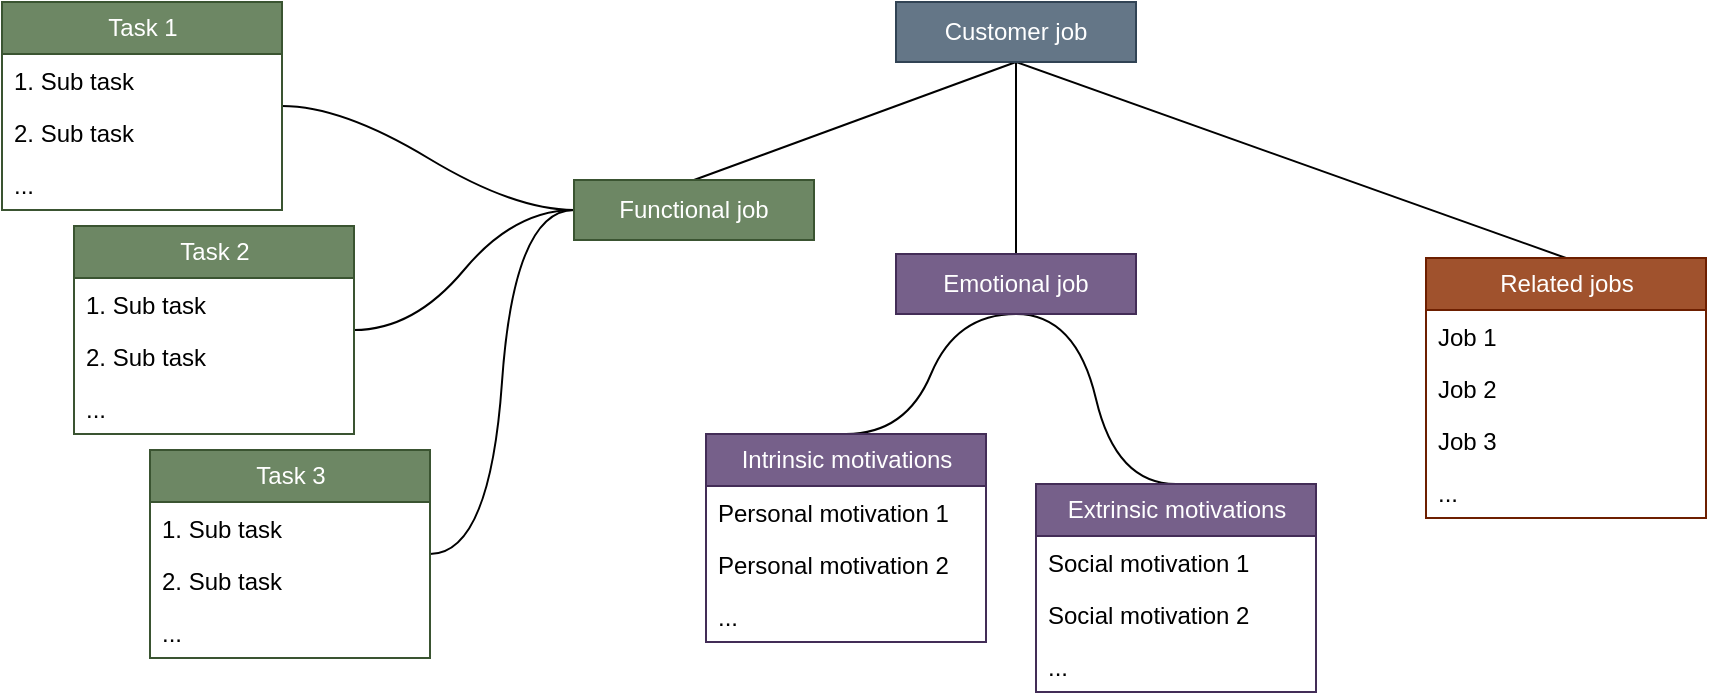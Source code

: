 <mxfile version="21.3.2" pages="2">
  <diagram id="cMSXafmaLsuuiLh3_dh1" name="Job map">
    <mxGraphModel dx="1722" dy="1403" grid="0" gridSize="10" guides="1" tooltips="1" connect="1" arrows="1" fold="1" page="0" pageScale="1" pageWidth="1169" pageHeight="827" math="0" shadow="0">
      <root>
        <mxCell id="0" />
        <mxCell id="1" parent="0" />
        <mxCell id="Eyn6D9jzv02Yha1WotmT-1" style="shape=connector;rounded=0;orthogonalLoop=1;jettySize=auto;html=1;labelBackgroundColor=default;strokeColor=default;fontFamily=Helvetica;fontSize=12;fontColor=default;startArrow=none;endArrow=none;startSize=8;endSize=8;sourcePerimeterSpacing=0;targetPerimeterSpacing=0;entryX=0.5;entryY=0;entryDx=0;entryDy=0;exitX=0.5;exitY=1;exitDx=0;exitDy=0;" edge="1" parent="1" source="Eyn6D9jzv02Yha1WotmT-4" target="Eyn6D9jzv02Yha1WotmT-8">
          <mxGeometry relative="1" as="geometry" />
        </mxCell>
        <mxCell id="Eyn6D9jzv02Yha1WotmT-2" style="shape=connector;rounded=0;orthogonalLoop=1;jettySize=auto;html=1;exitX=0.5;exitY=1;exitDx=0;exitDy=0;entryX=0.5;entryY=0;entryDx=0;entryDy=0;labelBackgroundColor=default;strokeColor=default;fontFamily=Helvetica;fontSize=12;fontColor=default;startArrow=none;endArrow=none;startSize=8;endSize=8;sourcePerimeterSpacing=0;targetPerimeterSpacing=0;" edge="1" parent="1" source="Eyn6D9jzv02Yha1WotmT-4" target="Eyn6D9jzv02Yha1WotmT-11">
          <mxGeometry relative="1" as="geometry" />
        </mxCell>
        <mxCell id="Eyn6D9jzv02Yha1WotmT-3" style="shape=connector;rounded=0;orthogonalLoop=1;jettySize=auto;html=1;entryX=0.5;entryY=0;entryDx=0;entryDy=0;labelBackgroundColor=default;strokeColor=default;fontFamily=Helvetica;fontSize=12;fontColor=default;startArrow=none;endArrow=none;startSize=8;endSize=8;sourcePerimeterSpacing=0;targetPerimeterSpacing=0;exitX=0.5;exitY=1;exitDx=0;exitDy=0;" edge="1" parent="1" source="Eyn6D9jzv02Yha1WotmT-4" target="Eyn6D9jzv02Yha1WotmT-32">
          <mxGeometry relative="1" as="geometry" />
        </mxCell>
        <mxCell id="Eyn6D9jzv02Yha1WotmT-4" value="Customer job" style="rounded=0;whiteSpace=wrap;html=1;fontFamily=Helvetica;fontSize=12;fillColor=#647687;strokeColor=#314354;fontColor=#ffffff;" vertex="1" parent="1">
          <mxGeometry x="-1" y="-422" width="120" height="30" as="geometry" />
        </mxCell>
        <mxCell id="Eyn6D9jzv02Yha1WotmT-5" style="edgeStyle=entityRelationEdgeStyle;shape=connector;curved=1;rounded=0;orthogonalLoop=1;jettySize=auto;html=1;labelBackgroundColor=default;strokeColor=default;fontFamily=Helvetica;fontSize=12;fontColor=default;startArrow=none;endArrow=none;startSize=8;endSize=8;sourcePerimeterSpacing=0;targetPerimeterSpacing=0;" edge="1" parent="1" source="Eyn6D9jzv02Yha1WotmT-8" target="Eyn6D9jzv02Yha1WotmT-12">
          <mxGeometry relative="1" as="geometry" />
        </mxCell>
        <mxCell id="Eyn6D9jzv02Yha1WotmT-6" style="edgeStyle=entityRelationEdgeStyle;shape=connector;curved=1;rounded=0;orthogonalLoop=1;jettySize=auto;html=1;labelBackgroundColor=default;strokeColor=default;fontFamily=Helvetica;fontSize=12;fontColor=default;startArrow=none;endArrow=none;startSize=8;endSize=8;sourcePerimeterSpacing=0;targetPerimeterSpacing=0;" edge="1" parent="1" source="Eyn6D9jzv02Yha1WotmT-8" target="Eyn6D9jzv02Yha1WotmT-16">
          <mxGeometry relative="1" as="geometry" />
        </mxCell>
        <mxCell id="Eyn6D9jzv02Yha1WotmT-7" style="edgeStyle=entityRelationEdgeStyle;shape=connector;curved=1;rounded=0;orthogonalLoop=1;jettySize=auto;html=1;labelBackgroundColor=default;strokeColor=default;fontFamily=Helvetica;fontSize=12;fontColor=default;startArrow=none;endArrow=none;startSize=8;endSize=8;sourcePerimeterSpacing=0;targetPerimeterSpacing=0;" edge="1" parent="1" source="Eyn6D9jzv02Yha1WotmT-8" target="Eyn6D9jzv02Yha1WotmT-20">
          <mxGeometry relative="1" as="geometry" />
        </mxCell>
        <mxCell id="Eyn6D9jzv02Yha1WotmT-8" value="Functional job" style="rounded=0;whiteSpace=wrap;html=1;fontFamily=Helvetica;fontSize=12;fillColor=#6d8764;strokeColor=#3A5431;fontColor=#ffffff;" vertex="1" parent="1">
          <mxGeometry x="-162" y="-333" width="120" height="30" as="geometry" />
        </mxCell>
        <mxCell id="Eyn6D9jzv02Yha1WotmT-9" style="edgeStyle=entityRelationEdgeStyle;shape=connector;curved=1;rounded=0;orthogonalLoop=1;jettySize=auto;html=1;exitX=0.5;exitY=1;exitDx=0;exitDy=0;entryX=0.5;entryY=0;entryDx=0;entryDy=0;labelBackgroundColor=default;strokeColor=default;fontFamily=Helvetica;fontSize=12;fontColor=default;startArrow=none;endArrow=none;startSize=8;endSize=8;sourcePerimeterSpacing=0;targetPerimeterSpacing=0;" edge="1" parent="1" source="Eyn6D9jzv02Yha1WotmT-11" target="Eyn6D9jzv02Yha1WotmT-24">
          <mxGeometry relative="1" as="geometry" />
        </mxCell>
        <mxCell id="Eyn6D9jzv02Yha1WotmT-10" style="edgeStyle=entityRelationEdgeStyle;shape=connector;curved=1;rounded=0;orthogonalLoop=1;jettySize=auto;html=1;exitX=0.5;exitY=1;exitDx=0;exitDy=0;entryX=0.5;entryY=0;entryDx=0;entryDy=0;labelBackgroundColor=default;strokeColor=default;fontFamily=Helvetica;fontSize=12;fontColor=default;startArrow=none;endArrow=none;startSize=8;endSize=8;sourcePerimeterSpacing=0;targetPerimeterSpacing=0;" edge="1" parent="1" source="Eyn6D9jzv02Yha1WotmT-11" target="Eyn6D9jzv02Yha1WotmT-28">
          <mxGeometry relative="1" as="geometry" />
        </mxCell>
        <mxCell id="Eyn6D9jzv02Yha1WotmT-11" value="Emotional job" style="rounded=0;whiteSpace=wrap;html=1;fontFamily=Helvetica;fontSize=12;fontColor=#ffffff;fillColor=#76608a;strokeColor=#432D57;" vertex="1" parent="1">
          <mxGeometry x="-1" y="-296" width="120" height="30" as="geometry" />
        </mxCell>
        <mxCell id="Eyn6D9jzv02Yha1WotmT-12" value="Task 1" style="swimlane;fontStyle=0;childLayout=stackLayout;horizontal=1;startSize=26;fillColor=#6d8764;horizontalStack=0;resizeParent=1;resizeParentMax=0;resizeLast=0;collapsible=1;marginBottom=0;html=1;fontFamily=Helvetica;fontSize=12;strokeColor=#3A5431;fontColor=#ffffff;" vertex="1" parent="1">
          <mxGeometry x="-448" y="-422" width="140" height="104" as="geometry" />
        </mxCell>
        <mxCell id="Eyn6D9jzv02Yha1WotmT-13" value="1. Sub task" style="text;strokeColor=none;fillColor=none;align=left;verticalAlign=top;spacingLeft=4;spacingRight=4;overflow=hidden;rotatable=0;points=[[0,0.5],[1,0.5]];portConstraint=eastwest;whiteSpace=wrap;html=1;fontSize=12;fontFamily=Helvetica;fontColor=default;" vertex="1" parent="Eyn6D9jzv02Yha1WotmT-12">
          <mxGeometry y="26" width="140" height="26" as="geometry" />
        </mxCell>
        <mxCell id="Eyn6D9jzv02Yha1WotmT-14" value="2. Sub task" style="text;strokeColor=none;fillColor=none;align=left;verticalAlign=top;spacingLeft=4;spacingRight=4;overflow=hidden;rotatable=0;points=[[0,0.5],[1,0.5]];portConstraint=eastwest;whiteSpace=wrap;html=1;fontSize=12;fontFamily=Helvetica;fontColor=default;" vertex="1" parent="Eyn6D9jzv02Yha1WotmT-12">
          <mxGeometry y="52" width="140" height="26" as="geometry" />
        </mxCell>
        <mxCell id="Eyn6D9jzv02Yha1WotmT-15" value="..." style="text;strokeColor=none;fillColor=none;align=left;verticalAlign=top;spacingLeft=4;spacingRight=4;overflow=hidden;rotatable=0;points=[[0,0.5],[1,0.5]];portConstraint=eastwest;whiteSpace=wrap;html=1;fontSize=12;fontFamily=Helvetica;fontColor=default;" vertex="1" parent="Eyn6D9jzv02Yha1WotmT-12">
          <mxGeometry y="78" width="140" height="26" as="geometry" />
        </mxCell>
        <mxCell id="Eyn6D9jzv02Yha1WotmT-16" value="Task 2" style="swimlane;fontStyle=0;childLayout=stackLayout;horizontal=1;startSize=26;fillColor=#6d8764;horizontalStack=0;resizeParent=1;resizeParentMax=0;resizeLast=0;collapsible=1;marginBottom=0;html=1;fontFamily=Helvetica;fontSize=12;strokeColor=#3A5431;fontColor=#ffffff;" vertex="1" parent="1">
          <mxGeometry x="-412" y="-310" width="140" height="104" as="geometry" />
        </mxCell>
        <mxCell id="Eyn6D9jzv02Yha1WotmT-17" value="1. Sub task" style="text;strokeColor=none;fillColor=none;align=left;verticalAlign=top;spacingLeft=4;spacingRight=4;overflow=hidden;rotatable=0;points=[[0,0.5],[1,0.5]];portConstraint=eastwest;whiteSpace=wrap;html=1;fontSize=12;fontFamily=Helvetica;fontColor=default;" vertex="1" parent="Eyn6D9jzv02Yha1WotmT-16">
          <mxGeometry y="26" width="140" height="26" as="geometry" />
        </mxCell>
        <mxCell id="Eyn6D9jzv02Yha1WotmT-18" value="2. Sub task" style="text;strokeColor=none;fillColor=none;align=left;verticalAlign=top;spacingLeft=4;spacingRight=4;overflow=hidden;rotatable=0;points=[[0,0.5],[1,0.5]];portConstraint=eastwest;whiteSpace=wrap;html=1;fontSize=12;fontFamily=Helvetica;fontColor=default;" vertex="1" parent="Eyn6D9jzv02Yha1WotmT-16">
          <mxGeometry y="52" width="140" height="26" as="geometry" />
        </mxCell>
        <mxCell id="Eyn6D9jzv02Yha1WotmT-19" value="..." style="text;strokeColor=none;fillColor=none;align=left;verticalAlign=top;spacingLeft=4;spacingRight=4;overflow=hidden;rotatable=0;points=[[0,0.5],[1,0.5]];portConstraint=eastwest;whiteSpace=wrap;html=1;fontSize=12;fontFamily=Helvetica;fontColor=default;" vertex="1" parent="Eyn6D9jzv02Yha1WotmT-16">
          <mxGeometry y="78" width="140" height="26" as="geometry" />
        </mxCell>
        <mxCell id="Eyn6D9jzv02Yha1WotmT-20" value="Task 3" style="swimlane;fontStyle=0;childLayout=stackLayout;horizontal=1;startSize=26;fillColor=#6d8764;horizontalStack=0;resizeParent=1;resizeParentMax=0;resizeLast=0;collapsible=1;marginBottom=0;html=1;fontFamily=Helvetica;fontSize=12;strokeColor=#3A5431;fontColor=#ffffff;" vertex="1" parent="1">
          <mxGeometry x="-374" y="-198" width="140" height="104" as="geometry" />
        </mxCell>
        <mxCell id="Eyn6D9jzv02Yha1WotmT-21" value="1. Sub task" style="text;strokeColor=none;fillColor=none;align=left;verticalAlign=top;spacingLeft=4;spacingRight=4;overflow=hidden;rotatable=0;points=[[0,0.5],[1,0.5]];portConstraint=eastwest;whiteSpace=wrap;html=1;fontSize=12;fontFamily=Helvetica;fontColor=default;" vertex="1" parent="Eyn6D9jzv02Yha1WotmT-20">
          <mxGeometry y="26" width="140" height="26" as="geometry" />
        </mxCell>
        <mxCell id="Eyn6D9jzv02Yha1WotmT-22" value="2. Sub task" style="text;strokeColor=none;fillColor=none;align=left;verticalAlign=top;spacingLeft=4;spacingRight=4;overflow=hidden;rotatable=0;points=[[0,0.5],[1,0.5]];portConstraint=eastwest;whiteSpace=wrap;html=1;fontSize=12;fontFamily=Helvetica;fontColor=default;" vertex="1" parent="Eyn6D9jzv02Yha1WotmT-20">
          <mxGeometry y="52" width="140" height="26" as="geometry" />
        </mxCell>
        <mxCell id="Eyn6D9jzv02Yha1WotmT-23" value="..." style="text;strokeColor=none;fillColor=none;align=left;verticalAlign=top;spacingLeft=4;spacingRight=4;overflow=hidden;rotatable=0;points=[[0,0.5],[1,0.5]];portConstraint=eastwest;whiteSpace=wrap;html=1;fontSize=12;fontFamily=Helvetica;fontColor=default;" vertex="1" parent="Eyn6D9jzv02Yha1WotmT-20">
          <mxGeometry y="78" width="140" height="26" as="geometry" />
        </mxCell>
        <mxCell id="Eyn6D9jzv02Yha1WotmT-24" value="Intrinsic motivations" style="swimlane;fontStyle=0;childLayout=stackLayout;horizontal=1;startSize=26;fillColor=#76608a;horizontalStack=0;resizeParent=1;resizeParentMax=0;resizeLast=0;collapsible=1;marginBottom=0;html=1;fontFamily=Helvetica;fontSize=12;fontColor=#ffffff;strokeColor=#432D57;" vertex="1" parent="1">
          <mxGeometry x="-96" y="-206" width="140" height="104" as="geometry" />
        </mxCell>
        <mxCell id="Eyn6D9jzv02Yha1WotmT-25" value="Personal motivation 1" style="text;strokeColor=none;fillColor=none;align=left;verticalAlign=top;spacingLeft=4;spacingRight=4;overflow=hidden;rotatable=0;points=[[0,0.5],[1,0.5]];portConstraint=eastwest;whiteSpace=wrap;html=1;fontSize=12;fontFamily=Helvetica;fontColor=default;" vertex="1" parent="Eyn6D9jzv02Yha1WotmT-24">
          <mxGeometry y="26" width="140" height="26" as="geometry" />
        </mxCell>
        <mxCell id="Eyn6D9jzv02Yha1WotmT-26" value="Personal motivation 2" style="text;strokeColor=none;fillColor=none;align=left;verticalAlign=top;spacingLeft=4;spacingRight=4;overflow=hidden;rotatable=0;points=[[0,0.5],[1,0.5]];portConstraint=eastwest;whiteSpace=wrap;html=1;fontSize=12;fontFamily=Helvetica;fontColor=default;" vertex="1" parent="Eyn6D9jzv02Yha1WotmT-24">
          <mxGeometry y="52" width="140" height="26" as="geometry" />
        </mxCell>
        <mxCell id="Eyn6D9jzv02Yha1WotmT-27" value="..." style="text;strokeColor=none;fillColor=none;align=left;verticalAlign=top;spacingLeft=4;spacingRight=4;overflow=hidden;rotatable=0;points=[[0,0.5],[1,0.5]];portConstraint=eastwest;whiteSpace=wrap;html=1;fontSize=12;fontFamily=Helvetica;fontColor=default;" vertex="1" parent="Eyn6D9jzv02Yha1WotmT-24">
          <mxGeometry y="78" width="140" height="26" as="geometry" />
        </mxCell>
        <mxCell id="Eyn6D9jzv02Yha1WotmT-28" value="Extrinsic motivations" style="swimlane;fontStyle=0;childLayout=stackLayout;horizontal=1;startSize=26;fillColor=#76608a;horizontalStack=0;resizeParent=1;resizeParentMax=0;resizeLast=0;collapsible=1;marginBottom=0;html=1;fontFamily=Helvetica;fontSize=12;fontColor=#ffffff;strokeColor=#432D57;" vertex="1" parent="1">
          <mxGeometry x="69" y="-181" width="140" height="104" as="geometry" />
        </mxCell>
        <mxCell id="Eyn6D9jzv02Yha1WotmT-29" value="Social motivation 1" style="text;strokeColor=none;fillColor=none;align=left;verticalAlign=top;spacingLeft=4;spacingRight=4;overflow=hidden;rotatable=0;points=[[0,0.5],[1,0.5]];portConstraint=eastwest;whiteSpace=wrap;html=1;fontSize=12;fontFamily=Helvetica;fontColor=default;" vertex="1" parent="Eyn6D9jzv02Yha1WotmT-28">
          <mxGeometry y="26" width="140" height="26" as="geometry" />
        </mxCell>
        <mxCell id="Eyn6D9jzv02Yha1WotmT-30" value="Social motivation 2" style="text;strokeColor=none;fillColor=none;align=left;verticalAlign=top;spacingLeft=4;spacingRight=4;overflow=hidden;rotatable=0;points=[[0,0.5],[1,0.5]];portConstraint=eastwest;whiteSpace=wrap;html=1;fontSize=12;fontFamily=Helvetica;fontColor=default;" vertex="1" parent="Eyn6D9jzv02Yha1WotmT-28">
          <mxGeometry y="52" width="140" height="26" as="geometry" />
        </mxCell>
        <mxCell id="Eyn6D9jzv02Yha1WotmT-31" value="..." style="text;strokeColor=none;fillColor=none;align=left;verticalAlign=top;spacingLeft=4;spacingRight=4;overflow=hidden;rotatable=0;points=[[0,0.5],[1,0.5]];portConstraint=eastwest;whiteSpace=wrap;html=1;fontSize=12;fontFamily=Helvetica;fontColor=default;" vertex="1" parent="Eyn6D9jzv02Yha1WotmT-28">
          <mxGeometry y="78" width="140" height="26" as="geometry" />
        </mxCell>
        <mxCell id="Eyn6D9jzv02Yha1WotmT-32" value="Related jobs" style="swimlane;fontStyle=0;childLayout=stackLayout;horizontal=1;startSize=26;fillColor=#a0522d;horizontalStack=0;resizeParent=1;resizeParentMax=0;resizeLast=0;collapsible=1;marginBottom=0;html=1;fontFamily=Helvetica;fontSize=12;fontColor=#ffffff;strokeColor=#6D1F00;" vertex="1" parent="1">
          <mxGeometry x="264" y="-294" width="140" height="130" as="geometry" />
        </mxCell>
        <UserObject label="Job 1" link="data:page/id,T47m4T9VV0LBOWJU3LQu" id="Eyn6D9jzv02Yha1WotmT-33">
          <mxCell style="text;strokeColor=none;fillColor=none;align=left;verticalAlign=top;spacingLeft=4;spacingRight=4;overflow=hidden;rotatable=0;points=[[0,0.5],[1,0.5]];portConstraint=eastwest;whiteSpace=wrap;html=1;fontSize=12;fontFamily=Helvetica;fontColor=default;" vertex="1" parent="Eyn6D9jzv02Yha1WotmT-32">
            <mxGeometry y="26" width="140" height="26" as="geometry" />
          </mxCell>
        </UserObject>
        <mxCell id="Eyn6D9jzv02Yha1WotmT-34" value="Job 2" style="text;strokeColor=none;fillColor=none;align=left;verticalAlign=top;spacingLeft=4;spacingRight=4;overflow=hidden;rotatable=0;points=[[0,0.5],[1,0.5]];portConstraint=eastwest;whiteSpace=wrap;html=1;fontSize=12;fontFamily=Helvetica;fontColor=default;" vertex="1" parent="Eyn6D9jzv02Yha1WotmT-32">
          <mxGeometry y="52" width="140" height="26" as="geometry" />
        </mxCell>
        <mxCell id="Eyn6D9jzv02Yha1WotmT-35" value="Job 3" style="text;strokeColor=none;fillColor=none;align=left;verticalAlign=top;spacingLeft=4;spacingRight=4;overflow=hidden;rotatable=0;points=[[0,0.5],[1,0.5]];portConstraint=eastwest;whiteSpace=wrap;html=1;fontSize=12;fontFamily=Helvetica;fontColor=default;" vertex="1" parent="Eyn6D9jzv02Yha1WotmT-32">
          <mxGeometry y="78" width="140" height="26" as="geometry" />
        </mxCell>
        <mxCell id="Eyn6D9jzv02Yha1WotmT-36" value="..." style="text;strokeColor=none;fillColor=none;align=left;verticalAlign=top;spacingLeft=4;spacingRight=4;overflow=hidden;rotatable=0;points=[[0,0.5],[1,0.5]];portConstraint=eastwest;whiteSpace=wrap;html=1;fontSize=12;fontFamily=Helvetica;fontColor=default;" vertex="1" parent="Eyn6D9jzv02Yha1WotmT-32">
          <mxGeometry y="104" width="140" height="26" as="geometry" />
        </mxCell>
      </root>
    </mxGraphModel>
  </diagram>
  <diagram id="T47m4T9VV0LBOWJU3LQu" name="job-to-be-done">
    <mxGraphModel dx="1722" dy="603" grid="0" gridSize="10" guides="1" tooltips="1" connect="1" arrows="1" fold="1" page="0" pageScale="1" pageWidth="1169" pageHeight="827" math="0" shadow="0">
      <root>
        <mxCell id="0" />
        <mxCell id="1" parent="0" />
        <mxCell id="4oj6-w-YRtDUt1Cw0M_n-16" style="edgeStyle=orthogonalEdgeStyle;shape=connector;rounded=0;orthogonalLoop=1;jettySize=auto;html=1;labelBackgroundColor=default;strokeColor=#996185;fontFamily=Helvetica;fontSize=12;fontColor=default;endArrow=none;endFill=0;startSize=8;endSize=8;curved=1;fillColor=#e6d0de;gradientColor=#d5739d;" edge="1" parent="1" source="4oj6-w-YRtDUt1Cw0M_n-1" target="4oj6-w-YRtDUt1Cw0M_n-15">
          <mxGeometry relative="1" as="geometry" />
        </mxCell>
        <mxCell id="4oj6-w-YRtDUt1Cw0M_n-1" value="Job to be done" style="ellipse;whiteSpace=wrap;html=1;aspect=fixed;fontFamily=Helvetica;fontSize=12;fillColor=#fff2cc;strokeColor=#d6b656;gradientColor=#ffd966;" vertex="1" parent="1">
          <mxGeometry x="160" y="173" width="80" height="80" as="geometry" />
        </mxCell>
        <mxCell id="4oj6-w-YRtDUt1Cw0M_n-3" value="Trigger" style="whiteSpace=wrap;html=1;rounded=1;arcSize=50;align=center;verticalAlign=middle;strokeWidth=1;autosize=1;spacing=4;treeFolding=1;treeMoving=1;newEdgeStyle={&quot;edgeStyle&quot;:&quot;entityRelationEdgeStyle&quot;,&quot;startArrow&quot;:&quot;none&quot;,&quot;endArrow&quot;:&quot;none&quot;,&quot;segment&quot;:10,&quot;curved&quot;:1,&quot;sourcePerimeterSpacing&quot;:0,&quot;targetPerimeterSpacing&quot;:0};fontFamily=Helvetica;fontSize=12;fillColor=#dae8fc;strokeColor=#6c8ebf;gradientColor=#7ea6e0;" vertex="1" parent="1">
          <mxGeometry x="317" y="115" width="77" height="30" as="geometry" />
        </mxCell>
        <mxCell id="4oj6-w-YRtDUt1Cw0M_n-4" value="" style="edgeStyle=entityRelationEdgeStyle;startArrow=none;endArrow=none;segment=10;curved=1;sourcePerimeterSpacing=0;targetPerimeterSpacing=0;rounded=0;labelBackgroundColor=default;strokeColor=#6c8ebf;fontFamily=Helvetica;fontSize=12;fontColor=default;startSize=8;endSize=8;html=1;shape=connector;fillColor=#dae8fc;gradientColor=#7ea6e0;" edge="1" target="4oj6-w-YRtDUt1Cw0M_n-3" parent="1" source="4oj6-w-YRtDUt1Cw0M_n-1">
          <mxGeometry relative="1" as="geometry">
            <mxPoint x="266" y="130" as="sourcePoint" />
          </mxGeometry>
        </mxCell>
        <mxCell id="4oj6-w-YRtDUt1Cw0M_n-5" value="trigger" style="whiteSpace=wrap;html=1;shape=partialRectangle;top=0;left=0;bottom=1;right=0;points=[[0,1],[1,1]];fillColor=none;align=center;verticalAlign=bottom;routingCenterY=0.5;snapToPoint=1;recursiveResize=0;autosize=1;treeFolding=1;treeMoving=1;newEdgeStyle={&quot;edgeStyle&quot;:&quot;entityRelationEdgeStyle&quot;,&quot;startArrow&quot;:&quot;none&quot;,&quot;endArrow&quot;:&quot;none&quot;,&quot;segment&quot;:10,&quot;curved&quot;:1,&quot;sourcePerimeterSpacing&quot;:0,&quot;targetPerimeterSpacing&quot;:0};fontFamily=Helvetica;fontSize=12;gradientColor=#7ea6e0;strokeColor=#6c8ebf;" vertex="1" parent="1">
          <mxGeometry x="473" y="70" width="70" height="26" as="geometry" />
        </mxCell>
        <mxCell id="4oj6-w-YRtDUt1Cw0M_n-6" value="" style="edgeStyle=entityRelationEdgeStyle;startArrow=none;endArrow=none;segment=10;curved=1;sourcePerimeterSpacing=0;targetPerimeterSpacing=0;rounded=0;labelBackgroundColor=default;strokeColor=#6c8ebf;fontFamily=Helvetica;fontSize=12;fontColor=default;startSize=8;endSize=8;html=1;shape=connector;fillColor=#dae8fc;gradientColor=#7ea6e0;" edge="1" target="4oj6-w-YRtDUt1Cw0M_n-5" parent="1" source="4oj6-w-YRtDUt1Cw0M_n-3">
          <mxGeometry relative="1" as="geometry">
            <mxPoint x="423" y="88" as="sourcePoint" />
          </mxGeometry>
        </mxCell>
        <mxCell id="4oj6-w-YRtDUt1Cw0M_n-10" style="edgeStyle=entityRelationEdgeStyle;shape=connector;rounded=0;orthogonalLoop=1;jettySize=auto;html=1;startArrow=none;endArrow=none;segment=10;curved=1;sourcePerimeterSpacing=0;targetPerimeterSpacing=0;labelBackgroundColor=default;strokeColor=#6c8ebf;fontFamily=Helvetica;fontSize=12;fontColor=default;startSize=8;endSize=8;fillColor=#dae8fc;gradientColor=#7ea6e0;" edge="1" parent="1" source="4oj6-w-YRtDUt1Cw0M_n-9" target="4oj6-w-YRtDUt1Cw0M_n-3">
          <mxGeometry relative="1" as="geometry" />
        </mxCell>
        <mxCell id="4oj6-w-YRtDUt1Cw0M_n-9" value="trigger" style="whiteSpace=wrap;html=1;shape=partialRectangle;top=0;left=0;bottom=1;right=0;points=[[0,1],[1,1]];fillColor=none;align=center;verticalAlign=bottom;routingCenterY=0.5;snapToPoint=1;recursiveResize=0;autosize=1;treeFolding=1;treeMoving=1;newEdgeStyle={&quot;edgeStyle&quot;:&quot;entityRelationEdgeStyle&quot;,&quot;startArrow&quot;:&quot;none&quot;,&quot;endArrow&quot;:&quot;none&quot;,&quot;segment&quot;:10,&quot;curved&quot;:1,&quot;sourcePerimeterSpacing&quot;:0,&quot;targetPerimeterSpacing&quot;:0};fontFamily=Helvetica;fontSize=12;gradientColor=#7ea6e0;strokeColor=#6c8ebf;" vertex="1" parent="1">
          <mxGeometry x="497.5" y="99" width="70" height="26" as="geometry" />
        </mxCell>
        <mxCell id="4oj6-w-YRtDUt1Cw0M_n-15" value="Current state" style="whiteSpace=wrap;html=1;rounded=1;arcSize=50;align=center;verticalAlign=middle;strokeWidth=1;autosize=1;spacing=4;treeFolding=1;treeMoving=1;newEdgeStyle={&quot;edgeStyle&quot;:&quot;entityRelationEdgeStyle&quot;,&quot;startArrow&quot;:&quot;none&quot;,&quot;endArrow&quot;:&quot;none&quot;,&quot;segment&quot;:10,&quot;curved&quot;:1,&quot;sourcePerimeterSpacing&quot;:0,&quot;targetPerimeterSpacing&quot;:0};fontFamily=Helvetica;fontSize=12;fillColor=#e6d0de;strokeColor=#996185;gradientColor=#d5739d;" vertex="1" parent="1">
          <mxGeometry x="315" y="241" width="109" height="30" as="geometry" />
        </mxCell>
        <mxCell id="4oj6-w-YRtDUt1Cw0M_n-17" value="pain or problem" style="whiteSpace=wrap;html=1;shape=partialRectangle;top=0;left=0;bottom=1;right=0;points=[[0,1],[1,1]];fillColor=none;align=center;verticalAlign=bottom;routingCenterY=0.5;snapToPoint=1;recursiveResize=0;autosize=1;treeFolding=1;treeMoving=1;newEdgeStyle={&quot;edgeStyle&quot;:&quot;entityRelationEdgeStyle&quot;,&quot;startArrow&quot;:&quot;none&quot;,&quot;endArrow&quot;:&quot;none&quot;,&quot;segment&quot;:10,&quot;curved&quot;:1,&quot;sourcePerimeterSpacing&quot;:0,&quot;targetPerimeterSpacing&quot;:0};fontFamily=Helvetica;fontSize=12;gradientColor=#d5739d;strokeColor=#996185;" vertex="1" parent="1">
          <mxGeometry x="473" y="184" width="119" height="26" as="geometry" />
        </mxCell>
        <mxCell id="4oj6-w-YRtDUt1Cw0M_n-23" style="edgeStyle=entityRelationEdgeStyle;shape=connector;curved=1;rounded=0;orthogonalLoop=1;jettySize=auto;html=1;startArrow=none;endArrow=none;segment=10;sourcePerimeterSpacing=0;targetPerimeterSpacing=0;labelBackgroundColor=default;strokeColor=#996185;fontFamily=Helvetica;fontSize=12;fontColor=default;startSize=8;endSize=8;fillColor=#e6d0de;gradientColor=#d5739d;" edge="1" parent="1" source="4oj6-w-YRtDUt1Cw0M_n-22" target="4oj6-w-YRtDUt1Cw0M_n-15">
          <mxGeometry relative="1" as="geometry" />
        </mxCell>
        <mxCell id="4oj6-w-YRtDUt1Cw0M_n-22" value="pain or problem" style="whiteSpace=wrap;html=1;shape=partialRectangle;top=0;left=0;bottom=1;right=0;points=[[0,1],[1,1]];fillColor=none;align=center;verticalAlign=bottom;routingCenterY=0.5;snapToPoint=1;recursiveResize=0;autosize=1;treeFolding=1;treeMoving=1;newEdgeStyle={&quot;edgeStyle&quot;:&quot;entityRelationEdgeStyle&quot;,&quot;startArrow&quot;:&quot;none&quot;,&quot;endArrow&quot;:&quot;none&quot;,&quot;segment&quot;:10,&quot;curved&quot;:1,&quot;sourcePerimeterSpacing&quot;:0,&quot;targetPerimeterSpacing&quot;:0};fontFamily=Helvetica;fontSize=12;gradientColor=#d5739d;strokeColor=#996185;" vertex="1" parent="1">
          <mxGeometry x="473" y="217" width="119" height="26" as="geometry" />
        </mxCell>
        <mxCell id="4oj6-w-YRtDUt1Cw0M_n-18" value="" style="edgeStyle=entityRelationEdgeStyle;startArrow=none;endArrow=none;segment=10;curved=1;sourcePerimeterSpacing=0;targetPerimeterSpacing=0;rounded=0;labelBackgroundColor=default;strokeColor=#996185;fontFamily=Helvetica;fontSize=12;fontColor=default;startSize=8;endSize=8;html=1;shape=connector;fillColor=#e6d0de;gradientColor=#d5739d;" edge="1" target="4oj6-w-YRtDUt1Cw0M_n-17" parent="1" source="4oj6-w-YRtDUt1Cw0M_n-15">
          <mxGeometry relative="1" as="geometry">
            <mxPoint x="458" y="243" as="sourcePoint" />
          </mxGeometry>
        </mxCell>
        <mxCell id="4oj6-w-YRtDUt1Cw0M_n-24" value="Barriers preventing change" style="whiteSpace=wrap;html=1;rounded=1;arcSize=50;align=center;verticalAlign=middle;strokeWidth=1;autosize=1;spacing=4;treeFolding=1;treeMoving=1;newEdgeStyle={&quot;edgeStyle&quot;:&quot;entityRelationEdgeStyle&quot;,&quot;startArrow&quot;:&quot;none&quot;,&quot;endArrow&quot;:&quot;none&quot;,&quot;segment&quot;:10,&quot;curved&quot;:1,&quot;sourcePerimeterSpacing&quot;:0,&quot;targetPerimeterSpacing&quot;:0};fontFamily=Helvetica;fontSize=12;fillColor=#f8cecc;strokeColor=#b85450;gradientColor=#ea6b66;" vertex="1" parent="1">
          <mxGeometry x="-78" y="121" width="185" height="30" as="geometry" />
        </mxCell>
        <mxCell id="4oj6-w-YRtDUt1Cw0M_n-25" value="" style="edgeStyle=entityRelationEdgeStyle;startArrow=none;endArrow=none;segment=10;curved=1;sourcePerimeterSpacing=0;targetPerimeterSpacing=0;rounded=0;labelBackgroundColor=default;strokeColor=#b85450;fontFamily=Helvetica;fontSize=12;fontColor=default;startSize=8;endSize=8;html=1;shape=connector;fillColor=#f8cecc;gradientColor=#ea6b66;" edge="1" target="4oj6-w-YRtDUt1Cw0M_n-24" parent="1" source="4oj6-w-YRtDUt1Cw0M_n-1">
          <mxGeometry relative="1" as="geometry">
            <mxPoint x="6" y="155" as="sourcePoint" />
          </mxGeometry>
        </mxCell>
        <mxCell id="4oj6-w-YRtDUt1Cw0M_n-26" value="barrier" style="whiteSpace=wrap;html=1;shape=partialRectangle;top=0;left=0;bottom=1;right=0;points=[[0,1],[1,1]];fillColor=none;align=center;verticalAlign=bottom;routingCenterY=0.5;snapToPoint=1;recursiveResize=0;autosize=1;treeFolding=1;treeMoving=1;newEdgeStyle={&quot;edgeStyle&quot;:&quot;entityRelationEdgeStyle&quot;,&quot;startArrow&quot;:&quot;none&quot;,&quot;endArrow&quot;:&quot;none&quot;,&quot;segment&quot;:10,&quot;curved&quot;:1,&quot;sourcePerimeterSpacing&quot;:0,&quot;targetPerimeterSpacing&quot;:0};fontFamily=Helvetica;fontSize=12;gradientColor=#ea6b66;strokeColor=#b85450;" vertex="1" parent="1">
          <mxGeometry x="-210" y="58" width="70" height="26" as="geometry" />
        </mxCell>
        <mxCell id="4oj6-w-YRtDUt1Cw0M_n-27" value="" style="edgeStyle=entityRelationEdgeStyle;startArrow=none;endArrow=none;segment=10;curved=1;sourcePerimeterSpacing=0;targetPerimeterSpacing=0;rounded=0;labelBackgroundColor=default;strokeColor=#b85450;fontFamily=Helvetica;fontSize=12;fontColor=default;startSize=8;endSize=8;html=1;shape=connector;fillColor=#f8cecc;gradientColor=#ea6b66;" edge="1" target="4oj6-w-YRtDUt1Cw0M_n-26" parent="1" source="4oj6-w-YRtDUt1Cw0M_n-24">
          <mxGeometry relative="1" as="geometry">
            <mxPoint x="-54" y="135" as="sourcePoint" />
          </mxGeometry>
        </mxCell>
        <mxCell id="4oj6-w-YRtDUt1Cw0M_n-29" style="edgeStyle=entityRelationEdgeStyle;shape=connector;curved=1;rounded=0;orthogonalLoop=1;jettySize=auto;html=1;startArrow=none;endArrow=none;segment=10;sourcePerimeterSpacing=0;targetPerimeterSpacing=0;labelBackgroundColor=default;strokeColor=#b85450;fontFamily=Helvetica;fontSize=12;fontColor=default;startSize=8;endSize=8;fillColor=#f8cecc;gradientColor=#ea6b66;" edge="1" parent="1" source="4oj6-w-YRtDUt1Cw0M_n-28" target="4oj6-w-YRtDUt1Cw0M_n-24">
          <mxGeometry relative="1" as="geometry" />
        </mxCell>
        <mxCell id="4oj6-w-YRtDUt1Cw0M_n-28" value="barrier" style="whiteSpace=wrap;html=1;shape=partialRectangle;top=0;left=0;bottom=1;right=0;points=[[0,1],[1,1]];fillColor=none;align=center;verticalAlign=bottom;routingCenterY=0.5;snapToPoint=1;recursiveResize=0;autosize=1;treeFolding=1;treeMoving=1;newEdgeStyle={&quot;edgeStyle&quot;:&quot;entityRelationEdgeStyle&quot;,&quot;startArrow&quot;:&quot;none&quot;,&quot;endArrow&quot;:&quot;none&quot;,&quot;segment&quot;:10,&quot;curved&quot;:1,&quot;sourcePerimeterSpacing&quot;:0,&quot;targetPerimeterSpacing&quot;:0};fontFamily=Helvetica;fontSize=12;gradientColor=#ea6b66;strokeColor=#b85450;" vertex="1" parent="1">
          <mxGeometry x="-223" y="89" width="70" height="26" as="geometry" />
        </mxCell>
        <mxCell id="4oj6-w-YRtDUt1Cw0M_n-31" style="edgeStyle=entityRelationEdgeStyle;shape=connector;curved=1;rounded=0;orthogonalLoop=1;jettySize=auto;html=1;startArrow=none;endArrow=none;segment=10;sourcePerimeterSpacing=0;targetPerimeterSpacing=0;labelBackgroundColor=default;strokeColor=#b85450;fontFamily=Helvetica;fontSize=12;fontColor=default;startSize=8;endSize=8;fillColor=#f8cecc;gradientColor=#ea6b66;" edge="1" parent="1" source="4oj6-w-YRtDUt1Cw0M_n-30" target="4oj6-w-YRtDUt1Cw0M_n-24">
          <mxGeometry relative="1" as="geometry" />
        </mxCell>
        <mxCell id="4oj6-w-YRtDUt1Cw0M_n-30" value="barrier" style="whiteSpace=wrap;html=1;shape=partialRectangle;top=0;left=0;bottom=1;right=0;points=[[0,1],[1,1]];fillColor=none;align=center;verticalAlign=bottom;routingCenterY=0.5;snapToPoint=1;recursiveResize=0;autosize=1;treeFolding=1;treeMoving=1;newEdgeStyle={&quot;edgeStyle&quot;:&quot;entityRelationEdgeStyle&quot;,&quot;startArrow&quot;:&quot;none&quot;,&quot;endArrow&quot;:&quot;none&quot;,&quot;segment&quot;:10,&quot;curved&quot;:1,&quot;sourcePerimeterSpacing&quot;:0,&quot;targetPerimeterSpacing&quot;:0};fontFamily=Helvetica;fontSize=12;gradientColor=#ea6b66;strokeColor=#b85450;" vertex="1" parent="1">
          <mxGeometry x="-193" y="125" width="70" height="26" as="geometry" />
        </mxCell>
        <mxCell id="4oj6-w-YRtDUt1Cw0M_n-34" value="Desired state" style="whiteSpace=wrap;html=1;rounded=1;arcSize=50;align=center;verticalAlign=middle;strokeWidth=1;autosize=1;spacing=4;treeFolding=1;treeMoving=1;newEdgeStyle={&quot;edgeStyle&quot;:&quot;entityRelationEdgeStyle&quot;,&quot;startArrow&quot;:&quot;none&quot;,&quot;endArrow&quot;:&quot;none&quot;,&quot;segment&quot;:10,&quot;curved&quot;:1,&quot;sourcePerimeterSpacing&quot;:0,&quot;targetPerimeterSpacing&quot;:0};fontFamily=Helvetica;fontSize=12;fillColor=#d5e8d4;strokeColor=#82b366;gradientColor=#97d077;" vertex="1" parent="1">
          <mxGeometry x="-24" y="237" width="110" height="30" as="geometry" />
        </mxCell>
        <mxCell id="4oj6-w-YRtDUt1Cw0M_n-35" value="" style="edgeStyle=entityRelationEdgeStyle;startArrow=none;endArrow=none;segment=10;curved=1;sourcePerimeterSpacing=0;targetPerimeterSpacing=0;rounded=0;labelBackgroundColor=default;strokeColor=#82b366;fontFamily=Helvetica;fontSize=12;fontColor=default;startSize=8;endSize=8;html=1;shape=connector;fillColor=#d5e8d4;gradientColor=#97d077;" edge="1" target="4oj6-w-YRtDUt1Cw0M_n-34" parent="1" source="4oj6-w-YRtDUt1Cw0M_n-1">
          <mxGeometry relative="1" as="geometry">
            <mxPoint x="-49" y="279" as="sourcePoint" />
          </mxGeometry>
        </mxCell>
        <mxCell id="4oj6-w-YRtDUt1Cw0M_n-36" value="Emotional" style="whiteSpace=wrap;html=1;rounded=1;arcSize=50;align=center;verticalAlign=middle;strokeWidth=1;autosize=1;spacing=4;treeFolding=1;treeMoving=1;newEdgeStyle={&quot;edgeStyle&quot;:&quot;entityRelationEdgeStyle&quot;,&quot;startArrow&quot;:&quot;none&quot;,&quot;endArrow&quot;:&quot;none&quot;,&quot;segment&quot;:10,&quot;curved&quot;:1,&quot;sourcePerimeterSpacing&quot;:0,&quot;targetPerimeterSpacing&quot;:0};fontFamily=Helvetica;fontSize=12;fillColor=#d5e8d4;gradientColor=#97d077;strokeColor=#82b366;" vertex="1" parent="1">
          <mxGeometry x="-171" y="192" width="93" height="30" as="geometry" />
        </mxCell>
        <mxCell id="4oj6-w-YRtDUt1Cw0M_n-37" value="" style="edgeStyle=entityRelationEdgeStyle;startArrow=none;endArrow=none;segment=10;curved=1;sourcePerimeterSpacing=0;targetPerimeterSpacing=0;rounded=0;labelBackgroundColor=default;strokeColor=#82b366;fontFamily=Helvetica;fontSize=12;fontColor=default;startSize=8;endSize=8;html=1;shape=connector;fillColor=#d5e8d4;gradientColor=#97d077;" edge="1" target="4oj6-w-YRtDUt1Cw0M_n-36" parent="1" source="4oj6-w-YRtDUt1Cw0M_n-34">
          <mxGeometry relative="1" as="geometry">
            <mxPoint x="-150" y="380" as="sourcePoint" />
          </mxGeometry>
        </mxCell>
        <mxCell id="4oj6-w-YRtDUt1Cw0M_n-38" value="Functional" style="whiteSpace=wrap;html=1;rounded=1;arcSize=50;align=center;verticalAlign=middle;strokeWidth=1;autosize=1;spacing=4;treeFolding=1;treeMoving=1;newEdgeStyle={&quot;edgeStyle&quot;:&quot;entityRelationEdgeStyle&quot;,&quot;startArrow&quot;:&quot;none&quot;,&quot;endArrow&quot;:&quot;none&quot;,&quot;segment&quot;:10,&quot;curved&quot;:1,&quot;sourcePerimeterSpacing&quot;:0,&quot;targetPerimeterSpacing&quot;:0};fontFamily=Helvetica;fontSize=12;fillColor=#d5e8d4;gradientColor=#97d077;strokeColor=#82b366;" vertex="1" parent="1">
          <mxGeometry x="-223" y="253" width="96" height="30" as="geometry" />
        </mxCell>
        <mxCell id="4oj6-w-YRtDUt1Cw0M_n-39" value="" style="edgeStyle=entityRelationEdgeStyle;startArrow=none;endArrow=none;segment=10;curved=1;sourcePerimeterSpacing=0;targetPerimeterSpacing=0;rounded=0;labelBackgroundColor=default;strokeColor=#82b366;fontFamily=Helvetica;fontSize=12;fontColor=default;startSize=8;endSize=8;html=1;shape=connector;fillColor=#d5e8d4;gradientColor=#97d077;" edge="1" target="4oj6-w-YRtDUt1Cw0M_n-38" parent="1" source="4oj6-w-YRtDUt1Cw0M_n-34">
          <mxGeometry relative="1" as="geometry">
            <mxPoint x="-269" y="323" as="sourcePoint" />
          </mxGeometry>
        </mxCell>
        <mxCell id="4oj6-w-YRtDUt1Cw0M_n-43" style="edgeStyle=entityRelationEdgeStyle;shape=connector;curved=1;rounded=0;orthogonalLoop=1;jettySize=auto;html=1;startArrow=none;endArrow=none;segment=10;sourcePerimeterSpacing=0;targetPerimeterSpacing=0;labelBackgroundColor=default;strokeColor=#82b366;fontFamily=Helvetica;fontSize=12;fontColor=default;startSize=8;endSize=8;fillColor=#d5e8d4;gradientColor=#97d077;" edge="1" parent="1" source="4oj6-w-YRtDUt1Cw0M_n-42" target="4oj6-w-YRtDUt1Cw0M_n-38">
          <mxGeometry relative="1" as="geometry" />
        </mxCell>
        <mxCell id="4oj6-w-YRtDUt1Cw0M_n-42" value="Ability / state" style="whiteSpace=wrap;html=1;shape=partialRectangle;top=0;left=0;bottom=1;right=0;points=[[0,1],[1,1]];fillColor=none;align=center;verticalAlign=bottom;routingCenterY=0.5;snapToPoint=1;recursiveResize=0;autosize=1;treeFolding=1;treeMoving=1;newEdgeStyle={&quot;edgeStyle&quot;:&quot;entityRelationEdgeStyle&quot;,&quot;startArrow&quot;:&quot;none&quot;,&quot;endArrow&quot;:&quot;none&quot;,&quot;segment&quot;:10,&quot;curved&quot;:1,&quot;sourcePerimeterSpacing&quot;:0,&quot;targetPerimeterSpacing&quot;:0};fontFamily=Helvetica;fontSize=12;gradientColor=#97d077;strokeColor=#82b366;" vertex="1" parent="1">
          <mxGeometry x="-374" y="231" width="104" height="26" as="geometry" />
        </mxCell>
        <mxCell id="4oj6-w-YRtDUt1Cw0M_n-45" style="edgeStyle=entityRelationEdgeStyle;shape=connector;curved=1;rounded=0;orthogonalLoop=1;jettySize=auto;html=1;startArrow=none;endArrow=none;segment=10;sourcePerimeterSpacing=0;targetPerimeterSpacing=0;labelBackgroundColor=default;strokeColor=#82b366;fontFamily=Helvetica;fontSize=12;fontColor=default;startSize=8;endSize=8;fillColor=#d5e8d4;gradientColor=#97d077;" edge="1" parent="1" source="4oj6-w-YRtDUt1Cw0M_n-44" target="4oj6-w-YRtDUt1Cw0M_n-38">
          <mxGeometry relative="1" as="geometry" />
        </mxCell>
        <mxCell id="4oj6-w-YRtDUt1Cw0M_n-44" value="Ability / state" style="whiteSpace=wrap;html=1;shape=partialRectangle;top=0;left=0;bottom=1;right=0;points=[[0,1],[1,1]];fillColor=none;align=center;verticalAlign=bottom;routingCenterY=0.5;snapToPoint=1;recursiveResize=0;autosize=1;treeFolding=1;treeMoving=1;newEdgeStyle={&quot;edgeStyle&quot;:&quot;entityRelationEdgeStyle&quot;,&quot;startArrow&quot;:&quot;none&quot;,&quot;endArrow&quot;:&quot;none&quot;,&quot;segment&quot;:10,&quot;curved&quot;:1,&quot;sourcePerimeterSpacing&quot;:0,&quot;targetPerimeterSpacing&quot;:0};fontFamily=Helvetica;fontSize=12;gradientColor=#97d077;strokeColor=#82b366;" vertex="1" parent="1">
          <mxGeometry x="-376" y="268" width="104" height="26" as="geometry" />
        </mxCell>
        <mxCell id="4oj6-w-YRtDUt1Cw0M_n-48" value="Solutions already tried" style="whiteSpace=wrap;html=1;rounded=1;arcSize=50;align=center;verticalAlign=middle;strokeWidth=1;autosize=1;spacing=4;treeFolding=1;treeMoving=1;newEdgeStyle={&quot;edgeStyle&quot;:&quot;entityRelationEdgeStyle&quot;,&quot;startArrow&quot;:&quot;none&quot;,&quot;endArrow&quot;:&quot;none&quot;,&quot;segment&quot;:10,&quot;curved&quot;:1,&quot;sourcePerimeterSpacing&quot;:0,&quot;targetPerimeterSpacing&quot;:0};fontFamily=Helvetica;fontSize=12;fillColor=#e6d0de;gradientColor=#d5739d;strokeColor=#996185;" vertex="1" parent="1">
          <mxGeometry x="478" y="268" width="160" height="30" as="geometry" />
        </mxCell>
        <mxCell id="4oj6-w-YRtDUt1Cw0M_n-49" value="" style="edgeStyle=entityRelationEdgeStyle;startArrow=none;endArrow=none;segment=10;curved=1;sourcePerimeterSpacing=0;targetPerimeterSpacing=0;rounded=0;labelBackgroundColor=default;strokeColor=#996185;fontFamily=Helvetica;fontSize=12;fontColor=default;startSize=8;endSize=8;html=1;shape=connector;fillColor=#e6d0de;gradientColor=#d5739d;" edge="1" target="4oj6-w-YRtDUt1Cw0M_n-48" parent="1" source="4oj6-w-YRtDUt1Cw0M_n-15">
          <mxGeometry relative="1" as="geometry">
            <mxPoint x="485" y="295" as="sourcePoint" />
          </mxGeometry>
        </mxCell>
        <mxCell id="4oj6-w-YRtDUt1Cw0M_n-50" value="Solution" style="whiteSpace=wrap;html=1;shape=partialRectangle;top=0;left=0;bottom=1;right=0;points=[[0,1],[1,1]];fillColor=none;align=center;verticalAlign=bottom;routingCenterY=0.5;snapToPoint=1;recursiveResize=0;autosize=1;treeFolding=1;treeMoving=1;newEdgeStyle={&quot;edgeStyle&quot;:&quot;entityRelationEdgeStyle&quot;,&quot;startArrow&quot;:&quot;none&quot;,&quot;endArrow&quot;:&quot;none&quot;,&quot;segment&quot;:10,&quot;curved&quot;:1,&quot;sourcePerimeterSpacing&quot;:0,&quot;targetPerimeterSpacing&quot;:0};fontFamily=Helvetica;fontSize=12;gradientColor=#d5739d;strokeColor=#996185;" vertex="1" parent="1">
          <mxGeometry x="685" y="222" width="79" height="26" as="geometry" />
        </mxCell>
        <mxCell id="4oj6-w-YRtDUt1Cw0M_n-51" value="" style="edgeStyle=entityRelationEdgeStyle;startArrow=none;endArrow=none;segment=10;curved=1;sourcePerimeterSpacing=0;targetPerimeterSpacing=0;rounded=0;labelBackgroundColor=default;strokeColor=#996185;fontFamily=Helvetica;fontSize=12;fontColor=default;startSize=8;endSize=8;html=1;shape=connector;fillColor=#e6d0de;gradientColor=#d5739d;" edge="1" target="4oj6-w-YRtDUt1Cw0M_n-50" parent="1" source="4oj6-w-YRtDUt1Cw0M_n-48">
          <mxGeometry relative="1" as="geometry">
            <mxPoint x="697" y="262" as="sourcePoint" />
          </mxGeometry>
        </mxCell>
        <mxCell id="4oj6-w-YRtDUt1Cw0M_n-53" style="edgeStyle=entityRelationEdgeStyle;shape=connector;curved=1;rounded=0;orthogonalLoop=1;jettySize=auto;html=1;startArrow=none;endArrow=none;segment=10;sourcePerimeterSpacing=0;targetPerimeterSpacing=0;labelBackgroundColor=default;strokeColor=#996185;fontFamily=Helvetica;fontSize=12;fontColor=default;startSize=8;endSize=8;fillColor=#e6d0de;gradientColor=#d5739d;" edge="1" parent="1" source="4oj6-w-YRtDUt1Cw0M_n-52" target="4oj6-w-YRtDUt1Cw0M_n-48">
          <mxGeometry relative="1" as="geometry" />
        </mxCell>
        <mxCell id="4oj6-w-YRtDUt1Cw0M_n-52" value="Solution" style="whiteSpace=wrap;html=1;shape=partialRectangle;top=0;left=0;bottom=1;right=0;points=[[0,1],[1,1]];fillColor=none;align=center;verticalAlign=bottom;routingCenterY=0.5;snapToPoint=1;recursiveResize=0;autosize=1;treeFolding=1;treeMoving=1;newEdgeStyle={&quot;edgeStyle&quot;:&quot;entityRelationEdgeStyle&quot;,&quot;startArrow&quot;:&quot;none&quot;,&quot;endArrow&quot;:&quot;none&quot;,&quot;segment&quot;:10,&quot;curved&quot;:1,&quot;sourcePerimeterSpacing&quot;:0,&quot;targetPerimeterSpacing&quot;:0};fontFamily=Helvetica;fontSize=12;gradientColor=#d5739d;strokeColor=#996185;" vertex="1" parent="1">
          <mxGeometry x="685" y="268" width="79" height="26" as="geometry" />
        </mxCell>
        <mxCell id="4oj6-w-YRtDUt1Cw0M_n-54" value="Personal" style="whiteSpace=wrap;html=1;rounded=1;arcSize=50;align=center;verticalAlign=middle;strokeWidth=1;autosize=1;spacing=4;treeFolding=1;treeMoving=1;newEdgeStyle={&quot;edgeStyle&quot;:&quot;entityRelationEdgeStyle&quot;,&quot;startArrow&quot;:&quot;none&quot;,&quot;endArrow&quot;:&quot;none&quot;,&quot;segment&quot;:10,&quot;curved&quot;:1,&quot;sourcePerimeterSpacing&quot;:0,&quot;targetPerimeterSpacing&quot;:0};fontFamily=Helvetica;fontSize=12;fillColor=#d5e8d4;gradientColor=#97d077;strokeColor=#82b366;" vertex="1" parent="1">
          <mxGeometry x="-329" y="143" width="87" height="30" as="geometry" />
        </mxCell>
        <mxCell id="4oj6-w-YRtDUt1Cw0M_n-55" value="" style="edgeStyle=entityRelationEdgeStyle;startArrow=none;endArrow=none;segment=10;curved=1;sourcePerimeterSpacing=0;targetPerimeterSpacing=0;rounded=0;labelBackgroundColor=default;strokeColor=#82b366;fontFamily=Helvetica;fontSize=12;fontColor=default;startSize=8;endSize=8;html=1;shape=connector;fillColor=#d5e8d4;gradientColor=#97d077;" edge="1" target="4oj6-w-YRtDUt1Cw0M_n-54" parent="1" source="4oj6-w-YRtDUt1Cw0M_n-36">
          <mxGeometry relative="1" as="geometry">
            <mxPoint x="-401" y="173" as="sourcePoint" />
          </mxGeometry>
        </mxCell>
        <mxCell id="4oj6-w-YRtDUt1Cw0M_n-57" style="edgeStyle=entityRelationEdgeStyle;shape=connector;curved=1;rounded=0;orthogonalLoop=1;jettySize=auto;html=1;startArrow=none;endArrow=none;segment=10;sourcePerimeterSpacing=0;targetPerimeterSpacing=0;labelBackgroundColor=default;strokeColor=#82b366;fontFamily=Helvetica;fontSize=12;fontColor=default;startSize=8;endSize=8;fillColor=#d5e8d4;gradientColor=#97d077;" edge="1" parent="1" source="4oj6-w-YRtDUt1Cw0M_n-56" target="4oj6-w-YRtDUt1Cw0M_n-36">
          <mxGeometry relative="1" as="geometry" />
        </mxCell>
        <mxCell id="4oj6-w-YRtDUt1Cw0M_n-56" value="Social" style="whiteSpace=wrap;html=1;rounded=1;arcSize=50;align=center;verticalAlign=middle;strokeWidth=1;autosize=1;spacing=4;treeFolding=1;treeMoving=1;newEdgeStyle={&quot;edgeStyle&quot;:&quot;entityRelationEdgeStyle&quot;,&quot;startArrow&quot;:&quot;none&quot;,&quot;endArrow&quot;:&quot;none&quot;,&quot;segment&quot;:10,&quot;curved&quot;:1,&quot;sourcePerimeterSpacing&quot;:0,&quot;targetPerimeterSpacing&quot;:0};fontFamily=Helvetica;fontSize=12;fillColor=#d5e8d4;gradientColor=#97d077;strokeColor=#82b366;" vertex="1" parent="1">
          <mxGeometry x="-297" y="187" width="72" height="30" as="geometry" />
        </mxCell>
        <mxCell id="4oj6-w-YRtDUt1Cw0M_n-58" value="State" style="whiteSpace=wrap;html=1;shape=partialRectangle;top=0;left=0;bottom=1;right=0;points=[[0,1],[1,1]];fillColor=none;align=center;verticalAlign=bottom;routingCenterY=0.5;snapToPoint=1;recursiveResize=0;autosize=1;treeFolding=1;treeMoving=1;newEdgeStyle={&quot;edgeStyle&quot;:&quot;entityRelationEdgeStyle&quot;,&quot;startArrow&quot;:&quot;none&quot;,&quot;endArrow&quot;:&quot;none&quot;,&quot;segment&quot;:10,&quot;curved&quot;:1,&quot;sourcePerimeterSpacing&quot;:0,&quot;targetPerimeterSpacing&quot;:0};fontFamily=Helvetica;fontSize=12;gradientColor=#97d077;strokeColor=#82b366;" vertex="1" parent="1">
          <mxGeometry x="-431" y="117" width="64" height="26" as="geometry" />
        </mxCell>
        <mxCell id="4oj6-w-YRtDUt1Cw0M_n-59" value="" style="edgeStyle=entityRelationEdgeStyle;startArrow=none;endArrow=none;segment=10;curved=1;sourcePerimeterSpacing=0;targetPerimeterSpacing=0;rounded=0;labelBackgroundColor=default;strokeColor=#82b366;fontFamily=Helvetica;fontSize=12;fontColor=default;startSize=8;endSize=8;html=1;shape=connector;fillColor=#d5e8d4;gradientColor=#97d077;" edge="1" target="4oj6-w-YRtDUt1Cw0M_n-58" parent="1" source="4oj6-w-YRtDUt1Cw0M_n-54">
          <mxGeometry relative="1" as="geometry">
            <mxPoint x="-542" y="169" as="sourcePoint" />
          </mxGeometry>
        </mxCell>
        <mxCell id="4oj6-w-YRtDUt1Cw0M_n-61" style="edgeStyle=entityRelationEdgeStyle;shape=connector;curved=1;rounded=0;orthogonalLoop=1;jettySize=auto;html=1;startArrow=none;endArrow=none;segment=10;sourcePerimeterSpacing=0;targetPerimeterSpacing=0;labelBackgroundColor=default;strokeColor=#82b366;fontFamily=Helvetica;fontSize=12;fontColor=default;startSize=8;endSize=8;fillColor=#d5e8d4;gradientColor=#97d077;" edge="1" parent="1" source="4oj6-w-YRtDUt1Cw0M_n-60" target="4oj6-w-YRtDUt1Cw0M_n-56">
          <mxGeometry relative="1" as="geometry" />
        </mxCell>
        <mxCell id="4oj6-w-YRtDUt1Cw0M_n-60" value="State" style="whiteSpace=wrap;html=1;shape=partialRectangle;top=0;left=0;bottom=1;right=0;points=[[0,1],[1,1]];fillColor=none;align=center;verticalAlign=bottom;routingCenterY=0.5;snapToPoint=1;recursiveResize=0;autosize=1;treeFolding=1;treeMoving=1;newEdgeStyle={&quot;edgeStyle&quot;:&quot;entityRelationEdgeStyle&quot;,&quot;startArrow&quot;:&quot;none&quot;,&quot;endArrow&quot;:&quot;none&quot;,&quot;segment&quot;:10,&quot;curved&quot;:1,&quot;sourcePerimeterSpacing&quot;:0,&quot;targetPerimeterSpacing&quot;:0};fontFamily=Helvetica;fontSize=12;gradientColor=#97d077;strokeColor=#82b366;" vertex="1" parent="1">
          <mxGeometry x="-410" y="166" width="64" height="26" as="geometry" />
        </mxCell>
      </root>
    </mxGraphModel>
  </diagram>
</mxfile>
